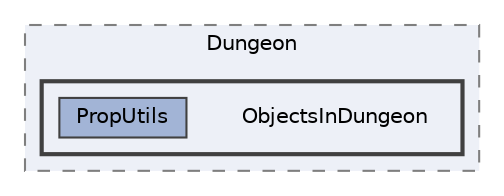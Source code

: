 digraph "Assets/Scripts/Dungeon/ObjectsInDungeon"
{
 // LATEX_PDF_SIZE
  bgcolor="transparent";
  edge [fontname=Helvetica,fontsize=10,labelfontname=Helvetica,labelfontsize=10];
  node [fontname=Helvetica,fontsize=10,shape=box,height=0.2,width=0.4];
  compound=true
  subgraph clusterdir_3290b40620d4ffde9fceb04207351915 {
    graph [ bgcolor="#edf0f7", pencolor="grey50", label="Dungeon", fontname=Helvetica,fontsize=10 style="filled,dashed", URL="dir_3290b40620d4ffde9fceb04207351915.html",tooltip=""]
  subgraph clusterdir_20d170bf57a842caba703f4ba5292e36 {
    graph [ bgcolor="#edf0f7", pencolor="grey25", label="", fontname=Helvetica,fontsize=10 style="filled,bold", URL="dir_20d170bf57a842caba703f4ba5292e36.html",tooltip=""]
    dir_20d170bf57a842caba703f4ba5292e36 [shape=plaintext, label="ObjectsInDungeon"];
  dir_44cbf3e9654a100ad20062e2b81f4c0f [label="PropUtils", fillcolor="#a2b4d6", color="grey25", style="filled", URL="dir_44cbf3e9654a100ad20062e2b81f4c0f.html",tooltip=""];
  }
  }
}
